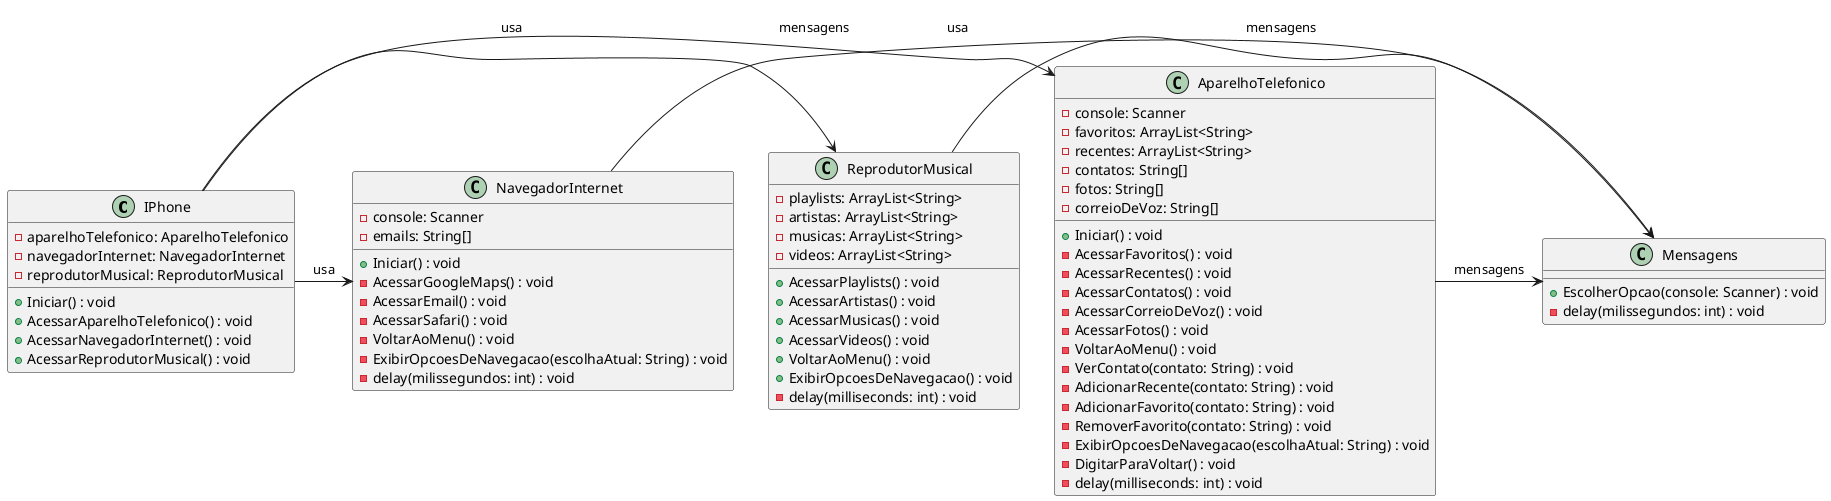 @startuml

class IPhone {
  - aparelhoTelefonico: AparelhoTelefonico
  - navegadorInternet: NavegadorInternet
  - reprodutorMusical: ReprodutorMusical
  + Iniciar() : void
  + AcessarAparelhoTelefonico() : void
  + AcessarNavegadorInternet() : void
  + AcessarReprodutorMusical() : void
}

class ReprodutorMusical {
  - playlists: ArrayList<String>
  - artistas: ArrayList<String>
  - musicas: ArrayList<String>
  - videos: ArrayList<String>
  + AcessarPlaylists() : void
  + AcessarArtistas() : void
  + AcessarMusicas() : void
  + AcessarVideos() : void
  + VoltarAoMenu() : void
  + ExibirOpcoesDeNavegacao() : void
  - delay(milliseconds: int) : void
}

class AparelhoTelefonico {
  - console: Scanner
  - favoritos: ArrayList<String>
  - recentes: ArrayList<String>
  - contatos: String[]
  - fotos: String[]
  - correioDeVoz: String[]
  + Iniciar() : void
  - AcessarFavoritos() : void
  - AcessarRecentes() : void
  - AcessarContatos() : void
  - AcessarCorreioDeVoz() : void
  - AcessarFotos() : void
  - VoltarAoMenu() : void
  - VerContato(contato: String) : void
  - AdicionarRecente(contato: String) : void
  - AdicionarFavorito(contato: String) : void
  - RemoverFavorito(contato: String) : void
  - ExibirOpcoesDeNavegacao(escolhaAtual: String) : void
  - DigitarParaVoltar() : void
  - delay(milliseconds: int) : void
}

class NavegadorInternet {
  - console: Scanner
  - emails: String[]
  + Iniciar() : void
  - AcessarGoogleMaps() : void
  - AcessarEmail() : void
  - AcessarSafari() : void
  - VoltarAoMenu() : void
  - ExibirOpcoesDeNavegacao(escolhaAtual: String) : void
  - delay(milissegundos: int) : void
}

class Mensagens {
  + EscolherOpcao(console: Scanner) : void
  - delay(milissegundos: int) : void
}

AparelhoTelefonico -> Mensagens : mensagens
ReprodutorMusical -> Mensagens : mensagens
NavegadorInternet -> Mensagens : mensagens

IPhone -> AparelhoTelefonico : usa
IPhone -> NavegadorInternet : usa
IPhone -> ReprodutorMusical : usa

@enduml
